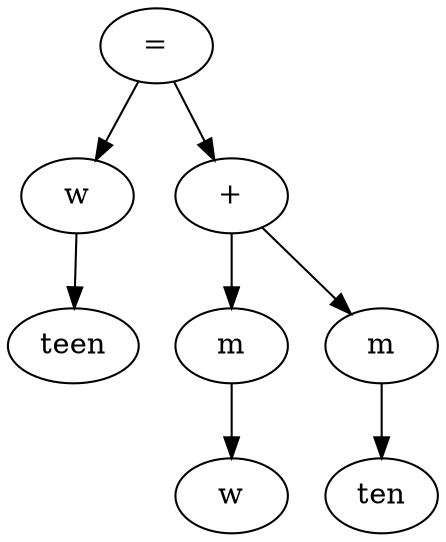 digraph tree {
    "=";
    "w";
    "teen";
    "+";
    "m0" [label="m"];
    "w1" [label="w"];
    "m1" [label="m"];
    "ten";
    "=" -> "w";
    "=" -> "+";
    "w" -> "teen";
    "+" -> "m0";
    "+" -> "m1";
    "m0" -> "w1";
    "m1" -> "ten";
}
